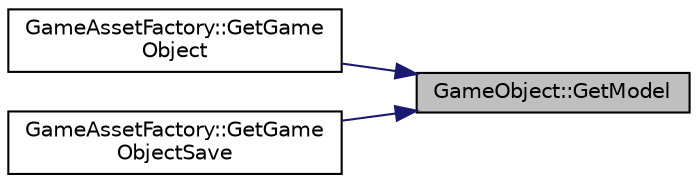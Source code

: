 digraph "GameObject::GetModel"
{
 // LATEX_PDF_SIZE
  edge [fontname="Helvetica",fontsize="10",labelfontname="Helvetica",labelfontsize="10"];
  node [fontname="Helvetica",fontsize="10",shape=record];
  rankdir="RL";
  Node1 [label="GameObject::GetModel",height=0.2,width=0.4,color="black", fillcolor="grey75", style="filled", fontcolor="black",tooltip="Gets the model."];
  Node1 -> Node2 [dir="back",color="midnightblue",fontsize="10",style="solid"];
  Node2 [label="GameAssetFactory::GetGame\lObject",height=0.2,width=0.4,color="black", fillcolor="white", style="filled",URL="$class_game_asset_factory.html#adf24ecaf355d032057fb10da885c99d5",tooltip="Creates the game object and returns it."];
  Node1 -> Node3 [dir="back",color="midnightblue",fontsize="10",style="solid"];
  Node3 [label="GameAssetFactory::GetGame\lObjectSave",height=0.2,width=0.4,color="black", fillcolor="white", style="filled",URL="$class_game_asset_factory.html#a5da86fa85724b718ba5a6f7a6595b74b",tooltip="Creates the game object and returns it."];
}
